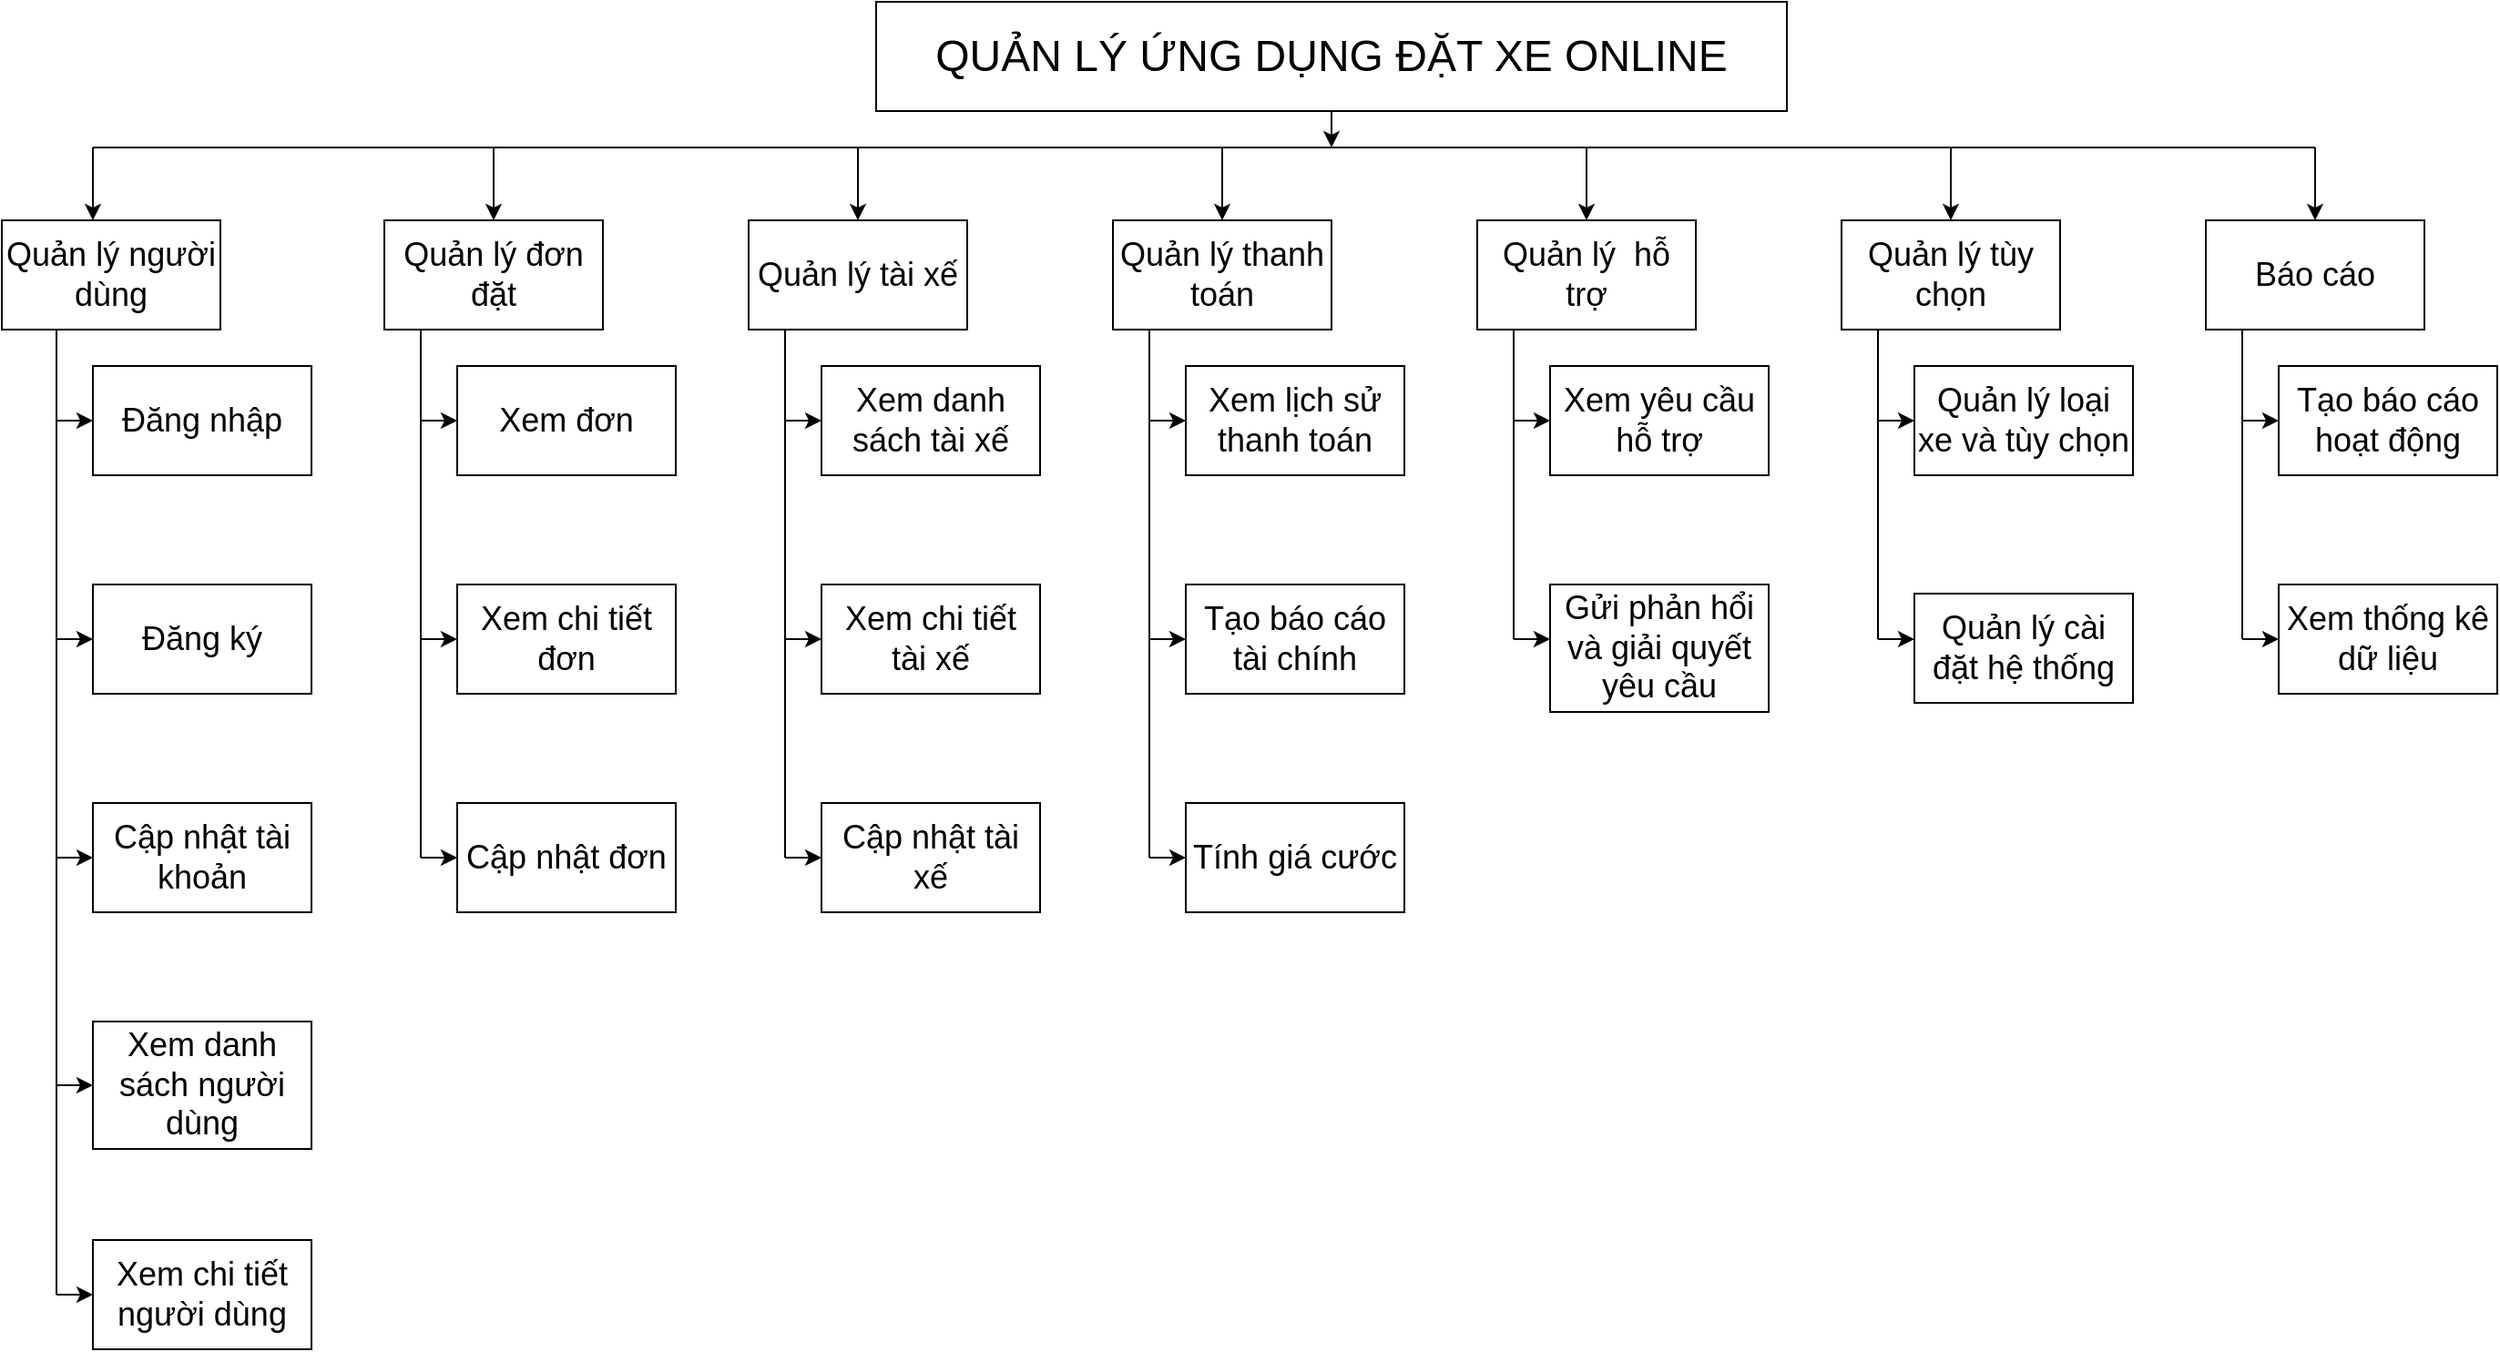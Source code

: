 <mxfile version="21.6.9" type="github">
  <diagram name="Page-1" id="U8qsnRem7V7P8zCK9oUq">
    <mxGraphModel dx="1823" dy="773" grid="1" gridSize="10" guides="1" tooltips="1" connect="1" arrows="1" fold="1" page="0" pageScale="1" pageWidth="1169" pageHeight="1654" math="0" shadow="0">
      <root>
        <mxCell id="0" />
        <mxCell id="1" parent="0" />
        <mxCell id="DpmUyu1LO6nsG2eT7LIi-1" value="&lt;font style=&quot;font-size: 24px;&quot;&gt;QUẢN LÝ ỨNG DỤNG ĐẶT XE ONLINE&lt;/font&gt;" style="rounded=0;whiteSpace=wrap;html=1;" parent="1" vertex="1">
          <mxGeometry x="470" width="500" height="60" as="geometry" />
        </mxCell>
        <mxCell id="DpmUyu1LO6nsG2eT7LIi-2" value="&lt;font style=&quot;font-size: 18px;&quot;&gt;Quản lý người dùng&lt;/font&gt;" style="rounded=0;whiteSpace=wrap;html=1;" parent="1" vertex="1">
          <mxGeometry x="-10" y="120" width="120" height="60" as="geometry" />
        </mxCell>
        <mxCell id="DpmUyu1LO6nsG2eT7LIi-3" value="&lt;font style=&quot;font-size: 18px;&quot;&gt;Quản lý đơn đặt&lt;/font&gt;" style="rounded=0;whiteSpace=wrap;html=1;" parent="1" vertex="1">
          <mxGeometry x="200" y="120" width="120" height="60" as="geometry" />
        </mxCell>
        <mxCell id="DpmUyu1LO6nsG2eT7LIi-4" value="&lt;font style=&quot;font-size: 18px;&quot;&gt;Quản lý tài xế&lt;/font&gt;" style="rounded=0;whiteSpace=wrap;html=1;" parent="1" vertex="1">
          <mxGeometry x="400" y="120" width="120" height="60" as="geometry" />
        </mxCell>
        <mxCell id="DpmUyu1LO6nsG2eT7LIi-5" value="&lt;font style=&quot;font-size: 18px;&quot;&gt;Quản lý thanh toán&lt;/font&gt;" style="rounded=0;whiteSpace=wrap;html=1;" parent="1" vertex="1">
          <mxGeometry x="600" y="120" width="120" height="60" as="geometry" />
        </mxCell>
        <mxCell id="DpmUyu1LO6nsG2eT7LIi-6" value="&lt;font style=&quot;font-size: 18px;&quot;&gt;Quản lý&amp;nbsp; hỗ trợ&lt;/font&gt;" style="rounded=0;whiteSpace=wrap;html=1;" parent="1" vertex="1">
          <mxGeometry x="800" y="120" width="120" height="60" as="geometry" />
        </mxCell>
        <mxCell id="DpmUyu1LO6nsG2eT7LIi-7" value="&lt;font style=&quot;font-size: 18px;&quot;&gt;Quản lý tùy chọn&lt;/font&gt;" style="rounded=0;whiteSpace=wrap;html=1;" parent="1" vertex="1">
          <mxGeometry x="1000" y="120" width="120" height="60" as="geometry" />
        </mxCell>
        <mxCell id="DpmUyu1LO6nsG2eT7LIi-8" value="&lt;font style=&quot;font-size: 18px;&quot;&gt;Báo cáo&lt;/font&gt;" style="rounded=0;whiteSpace=wrap;html=1;" parent="1" vertex="1">
          <mxGeometry x="1200" y="120" width="120" height="60" as="geometry" />
        </mxCell>
        <mxCell id="DpmUyu1LO6nsG2eT7LIi-10" value="&lt;span style=&quot;font-size: 18px;&quot;&gt;Đăng nhập&lt;/span&gt;" style="rounded=0;whiteSpace=wrap;html=1;" parent="1" vertex="1">
          <mxGeometry x="40" y="200" width="120" height="60" as="geometry" />
        </mxCell>
        <mxCell id="DpmUyu1LO6nsG2eT7LIi-11" value="&lt;span style=&quot;font-size: 18px;&quot;&gt;Đăng ký&lt;/span&gt;" style="rounded=0;whiteSpace=wrap;html=1;" parent="1" vertex="1">
          <mxGeometry x="40" y="320" width="120" height="60" as="geometry" />
        </mxCell>
        <mxCell id="DpmUyu1LO6nsG2eT7LIi-12" value="&lt;font style=&quot;font-size: 18px;&quot;&gt;Xem đơn&lt;/font&gt;" style="rounded=0;whiteSpace=wrap;html=1;" parent="1" vertex="1">
          <mxGeometry x="240" y="200" width="120" height="60" as="geometry" />
        </mxCell>
        <mxCell id="DpmUyu1LO6nsG2eT7LIi-13" value="&lt;font style=&quot;font-size: 18px;&quot;&gt;Xem chi tiết đơn&lt;/font&gt;" style="rounded=0;whiteSpace=wrap;html=1;" parent="1" vertex="1">
          <mxGeometry x="240" y="320" width="120" height="60" as="geometry" />
        </mxCell>
        <mxCell id="DpmUyu1LO6nsG2eT7LIi-14" value="&lt;font style=&quot;font-size: 18px;&quot;&gt;Cập nhật đơn&lt;/font&gt;" style="rounded=0;whiteSpace=wrap;html=1;" parent="1" vertex="1">
          <mxGeometry x="240" y="440" width="120" height="60" as="geometry" />
        </mxCell>
        <mxCell id="DpmUyu1LO6nsG2eT7LIi-15" value="&lt;font style=&quot;font-size: 18px;&quot;&gt;Cập nhật tài khoản&lt;/font&gt;" style="rounded=0;whiteSpace=wrap;html=1;" parent="1" vertex="1">
          <mxGeometry x="40" y="440" width="120" height="60" as="geometry" />
        </mxCell>
        <mxCell id="DpmUyu1LO6nsG2eT7LIi-16" value="&lt;font style=&quot;font-size: 18px;&quot;&gt;Xem danh sách người dùng&lt;/font&gt;" style="rounded=0;whiteSpace=wrap;html=1;" parent="1" vertex="1">
          <mxGeometry x="40" y="560" width="120" height="70" as="geometry" />
        </mxCell>
        <mxCell id="DpmUyu1LO6nsG2eT7LIi-17" value="&lt;font style=&quot;font-size: 18px;&quot;&gt;Xem chi tiết người dùng&lt;/font&gt;" style="rounded=0;whiteSpace=wrap;html=1;" parent="1" vertex="1">
          <mxGeometry x="40" y="680" width="120" height="60" as="geometry" />
        </mxCell>
        <mxCell id="DpmUyu1LO6nsG2eT7LIi-18" value="&lt;font style=&quot;font-size: 18px;&quot;&gt;Xem danh sách tài xế&lt;/font&gt;" style="rounded=0;whiteSpace=wrap;html=1;" parent="1" vertex="1">
          <mxGeometry x="440" y="200" width="120" height="60" as="geometry" />
        </mxCell>
        <mxCell id="DpmUyu1LO6nsG2eT7LIi-19" value="&lt;font style=&quot;font-size: 18px;&quot;&gt;Xem chi tiết tài xế&lt;/font&gt;" style="rounded=0;whiteSpace=wrap;html=1;" parent="1" vertex="1">
          <mxGeometry x="440" y="320" width="120" height="60" as="geometry" />
        </mxCell>
        <mxCell id="DpmUyu1LO6nsG2eT7LIi-20" value="&lt;font style=&quot;font-size: 18px;&quot;&gt;Cập nhật tài xế&lt;/font&gt;" style="rounded=0;whiteSpace=wrap;html=1;" parent="1" vertex="1">
          <mxGeometry x="440" y="440" width="120" height="60" as="geometry" />
        </mxCell>
        <mxCell id="DpmUyu1LO6nsG2eT7LIi-21" value="&lt;font style=&quot;font-size: 18px;&quot;&gt;Xem lịch sử thanh toán&lt;/font&gt;" style="rounded=0;whiteSpace=wrap;html=1;" parent="1" vertex="1">
          <mxGeometry x="640" y="200" width="120" height="60" as="geometry" />
        </mxCell>
        <mxCell id="DpmUyu1LO6nsG2eT7LIi-22" value="&lt;font style=&quot;font-size: 18px;&quot;&gt;Tạo báo cáo tài chính&lt;/font&gt;" style="rounded=0;whiteSpace=wrap;html=1;" parent="1" vertex="1">
          <mxGeometry x="640" y="320" width="120" height="60" as="geometry" />
        </mxCell>
        <mxCell id="DpmUyu1LO6nsG2eT7LIi-23" value="&lt;font style=&quot;font-size: 18px;&quot;&gt;Xem yêu cầu hỗ trợ&lt;/font&gt;" style="rounded=0;whiteSpace=wrap;html=1;" parent="1" vertex="1">
          <mxGeometry x="840" y="200" width="120" height="60" as="geometry" />
        </mxCell>
        <mxCell id="DpmUyu1LO6nsG2eT7LIi-24" value="&lt;font style=&quot;font-size: 18px;&quot;&gt;Gửi phản hổi và giải quyết yêu cầu&lt;/font&gt;" style="rounded=0;whiteSpace=wrap;html=1;" parent="1" vertex="1">
          <mxGeometry x="840" y="320" width="120" height="70" as="geometry" />
        </mxCell>
        <mxCell id="DpmUyu1LO6nsG2eT7LIi-25" value="&lt;font style=&quot;font-size: 18px;&quot;&gt;Quản lý loại xe và tùy chọn&lt;/font&gt;" style="rounded=0;whiteSpace=wrap;html=1;" parent="1" vertex="1">
          <mxGeometry x="1040" y="200" width="120" height="60" as="geometry" />
        </mxCell>
        <mxCell id="DpmUyu1LO6nsG2eT7LIi-26" value="&lt;font style=&quot;font-size: 18px;&quot;&gt;Quản lý cài đặt hệ thống&lt;/font&gt;" style="rounded=0;whiteSpace=wrap;html=1;" parent="1" vertex="1">
          <mxGeometry x="1040" y="325" width="120" height="60" as="geometry" />
        </mxCell>
        <mxCell id="DpmUyu1LO6nsG2eT7LIi-27" value="&lt;font style=&quot;font-size: 18px;&quot;&gt;Tạo báo cáo hoạt động&lt;/font&gt;" style="rounded=0;whiteSpace=wrap;html=1;" parent="1" vertex="1">
          <mxGeometry x="1240" y="200" width="120" height="60" as="geometry" />
        </mxCell>
        <mxCell id="DpmUyu1LO6nsG2eT7LIi-31" value="&lt;font style=&quot;font-size: 18px;&quot;&gt;Xem thống kê dữ liệu&lt;/font&gt;" style="rounded=0;whiteSpace=wrap;html=1;" parent="1" vertex="1">
          <mxGeometry x="1240" y="320" width="120" height="60" as="geometry" />
        </mxCell>
        <mxCell id="DpmUyu1LO6nsG2eT7LIi-33" value="" style="endArrow=none;html=1;rounded=0;" parent="1" edge="1">
          <mxGeometry width="50" height="50" relative="1" as="geometry">
            <mxPoint x="40" y="80" as="sourcePoint" />
            <mxPoint x="1260" y="80" as="targetPoint" />
          </mxGeometry>
        </mxCell>
        <mxCell id="DpmUyu1LO6nsG2eT7LIi-34" value="" style="endArrow=classic;html=1;rounded=0;exitX=0.5;exitY=1;exitDx=0;exitDy=0;" parent="1" source="DpmUyu1LO6nsG2eT7LIi-1" edge="1">
          <mxGeometry width="50" height="50" relative="1" as="geometry">
            <mxPoint x="630" y="430" as="sourcePoint" />
            <mxPoint x="720" y="80" as="targetPoint" />
          </mxGeometry>
        </mxCell>
        <mxCell id="DpmUyu1LO6nsG2eT7LIi-35" value="" style="endArrow=classic;html=1;rounded=0;" parent="1" edge="1">
          <mxGeometry width="50" height="50" relative="1" as="geometry">
            <mxPoint x="40" y="80" as="sourcePoint" />
            <mxPoint x="40" y="120" as="targetPoint" />
          </mxGeometry>
        </mxCell>
        <mxCell id="DpmUyu1LO6nsG2eT7LIi-36" value="" style="endArrow=classic;html=1;rounded=0;entryX=0.5;entryY=0;entryDx=0;entryDy=0;" parent="1" target="DpmUyu1LO6nsG2eT7LIi-3" edge="1">
          <mxGeometry width="50" height="50" relative="1" as="geometry">
            <mxPoint x="260" y="80" as="sourcePoint" />
            <mxPoint x="680" y="380" as="targetPoint" />
          </mxGeometry>
        </mxCell>
        <mxCell id="DpmUyu1LO6nsG2eT7LIi-37" value="" style="endArrow=classic;html=1;rounded=0;entryX=0.5;entryY=0;entryDx=0;entryDy=0;" parent="1" target="DpmUyu1LO6nsG2eT7LIi-4" edge="1">
          <mxGeometry width="50" height="50" relative="1" as="geometry">
            <mxPoint x="460" y="80" as="sourcePoint" />
            <mxPoint x="270" y="130" as="targetPoint" />
          </mxGeometry>
        </mxCell>
        <mxCell id="DpmUyu1LO6nsG2eT7LIi-38" value="" style="endArrow=classic;html=1;rounded=0;entryX=0.5;entryY=0;entryDx=0;entryDy=0;" parent="1" target="DpmUyu1LO6nsG2eT7LIi-5" edge="1">
          <mxGeometry width="50" height="50" relative="1" as="geometry">
            <mxPoint x="660" y="80" as="sourcePoint" />
            <mxPoint x="280" y="140" as="targetPoint" />
          </mxGeometry>
        </mxCell>
        <mxCell id="tNTqYFX-UXBfF5Q7itVx-1" value="" style="endArrow=classic;html=1;rounded=0;entryX=0.5;entryY=0;entryDx=0;entryDy=0;" edge="1" parent="1" target="DpmUyu1LO6nsG2eT7LIi-6">
          <mxGeometry width="50" height="50" relative="1" as="geometry">
            <mxPoint x="860" y="80" as="sourcePoint" />
            <mxPoint x="800" y="230" as="targetPoint" />
          </mxGeometry>
        </mxCell>
        <mxCell id="tNTqYFX-UXBfF5Q7itVx-2" value="" style="endArrow=classic;html=1;rounded=0;" edge="1" parent="1" target="DpmUyu1LO6nsG2eT7LIi-7">
          <mxGeometry width="50" height="50" relative="1" as="geometry">
            <mxPoint x="1060" y="80" as="sourcePoint" />
            <mxPoint x="700" y="300" as="targetPoint" />
          </mxGeometry>
        </mxCell>
        <mxCell id="tNTqYFX-UXBfF5Q7itVx-3" value="" style="endArrow=classic;html=1;rounded=0;" edge="1" parent="1" target="DpmUyu1LO6nsG2eT7LIi-8">
          <mxGeometry width="50" height="50" relative="1" as="geometry">
            <mxPoint x="1260" y="80" as="sourcePoint" />
            <mxPoint x="700" y="300" as="targetPoint" />
          </mxGeometry>
        </mxCell>
        <mxCell id="tNTqYFX-UXBfF5Q7itVx-4" value="" style="endArrow=none;html=1;rounded=0;entryX=0.25;entryY=1;entryDx=0;entryDy=0;" edge="1" parent="1" target="DpmUyu1LO6nsG2eT7LIi-2">
          <mxGeometry width="50" height="50" relative="1" as="geometry">
            <mxPoint x="20" y="710" as="sourcePoint" />
            <mxPoint x="640" y="290" as="targetPoint" />
          </mxGeometry>
        </mxCell>
        <mxCell id="tNTqYFX-UXBfF5Q7itVx-5" value="" style="endArrow=classic;html=1;rounded=0;entryX=0;entryY=0.5;entryDx=0;entryDy=0;" edge="1" parent="1" target="DpmUyu1LO6nsG2eT7LIi-10">
          <mxGeometry width="50" height="50" relative="1" as="geometry">
            <mxPoint x="20" y="230" as="sourcePoint" />
            <mxPoint x="700" y="420" as="targetPoint" />
          </mxGeometry>
        </mxCell>
        <mxCell id="tNTqYFX-UXBfF5Q7itVx-7" value="" style="endArrow=classic;html=1;rounded=0;" edge="1" parent="1">
          <mxGeometry width="50" height="50" relative="1" as="geometry">
            <mxPoint x="20" y="350" as="sourcePoint" />
            <mxPoint x="40" y="350" as="targetPoint" />
          </mxGeometry>
        </mxCell>
        <mxCell id="tNTqYFX-UXBfF5Q7itVx-8" value="" style="endArrow=classic;html=1;rounded=0;entryX=0;entryY=0.5;entryDx=0;entryDy=0;" edge="1" parent="1" target="DpmUyu1LO6nsG2eT7LIi-15">
          <mxGeometry width="50" height="50" relative="1" as="geometry">
            <mxPoint x="20" y="470" as="sourcePoint" />
            <mxPoint x="700" y="420" as="targetPoint" />
          </mxGeometry>
        </mxCell>
        <mxCell id="tNTqYFX-UXBfF5Q7itVx-9" value="" style="endArrow=classic;html=1;rounded=0;entryX=0;entryY=0.5;entryDx=0;entryDy=0;" edge="1" parent="1" target="DpmUyu1LO6nsG2eT7LIi-16">
          <mxGeometry width="50" height="50" relative="1" as="geometry">
            <mxPoint x="20" y="595" as="sourcePoint" />
            <mxPoint x="700" y="420" as="targetPoint" />
          </mxGeometry>
        </mxCell>
        <mxCell id="tNTqYFX-UXBfF5Q7itVx-10" value="" style="endArrow=classic;html=1;rounded=0;entryX=0;entryY=0.5;entryDx=0;entryDy=0;" edge="1" parent="1" target="DpmUyu1LO6nsG2eT7LIi-17">
          <mxGeometry width="50" height="50" relative="1" as="geometry">
            <mxPoint x="20" y="710" as="sourcePoint" />
            <mxPoint x="690" y="445" as="targetPoint" />
          </mxGeometry>
        </mxCell>
        <mxCell id="tNTqYFX-UXBfF5Q7itVx-16" value="" style="endArrow=none;html=1;rounded=0;entryX=0.25;entryY=1;entryDx=0;entryDy=0;" edge="1" parent="1">
          <mxGeometry width="50" height="50" relative="1" as="geometry">
            <mxPoint x="220" y="470" as="sourcePoint" />
            <mxPoint x="220" y="180" as="targetPoint" />
          </mxGeometry>
        </mxCell>
        <mxCell id="tNTqYFX-UXBfF5Q7itVx-17" value="" style="endArrow=classic;html=1;rounded=0;entryX=0;entryY=0.5;entryDx=0;entryDy=0;" edge="1" parent="1">
          <mxGeometry width="50" height="50" relative="1" as="geometry">
            <mxPoint x="220" y="230" as="sourcePoint" />
            <mxPoint x="240" y="230" as="targetPoint" />
          </mxGeometry>
        </mxCell>
        <mxCell id="tNTqYFX-UXBfF5Q7itVx-18" value="" style="endArrow=classic;html=1;rounded=0;" edge="1" parent="1">
          <mxGeometry width="50" height="50" relative="1" as="geometry">
            <mxPoint x="220" y="350" as="sourcePoint" />
            <mxPoint x="240" y="350" as="targetPoint" />
          </mxGeometry>
        </mxCell>
        <mxCell id="tNTqYFX-UXBfF5Q7itVx-19" value="" style="endArrow=classic;html=1;rounded=0;entryX=0;entryY=0.5;entryDx=0;entryDy=0;" edge="1" parent="1">
          <mxGeometry width="50" height="50" relative="1" as="geometry">
            <mxPoint x="220" y="470" as="sourcePoint" />
            <mxPoint x="240" y="470" as="targetPoint" />
          </mxGeometry>
        </mxCell>
        <mxCell id="tNTqYFX-UXBfF5Q7itVx-22" value="" style="endArrow=none;html=1;rounded=0;entryX=0.25;entryY=1;entryDx=0;entryDy=0;" edge="1" parent="1">
          <mxGeometry width="50" height="50" relative="1" as="geometry">
            <mxPoint x="420" y="470" as="sourcePoint" />
            <mxPoint x="420" y="180" as="targetPoint" />
          </mxGeometry>
        </mxCell>
        <mxCell id="tNTqYFX-UXBfF5Q7itVx-23" value="" style="endArrow=classic;html=1;rounded=0;entryX=0;entryY=0.5;entryDx=0;entryDy=0;" edge="1" parent="1">
          <mxGeometry width="50" height="50" relative="1" as="geometry">
            <mxPoint x="420" y="230" as="sourcePoint" />
            <mxPoint x="440" y="230" as="targetPoint" />
          </mxGeometry>
        </mxCell>
        <mxCell id="tNTqYFX-UXBfF5Q7itVx-24" value="" style="endArrow=classic;html=1;rounded=0;" edge="1" parent="1">
          <mxGeometry width="50" height="50" relative="1" as="geometry">
            <mxPoint x="420" y="350" as="sourcePoint" />
            <mxPoint x="440" y="350" as="targetPoint" />
          </mxGeometry>
        </mxCell>
        <mxCell id="tNTqYFX-UXBfF5Q7itVx-25" value="" style="endArrow=classic;html=1;rounded=0;entryX=0;entryY=0.5;entryDx=0;entryDy=0;" edge="1" parent="1">
          <mxGeometry width="50" height="50" relative="1" as="geometry">
            <mxPoint x="420" y="470" as="sourcePoint" />
            <mxPoint x="440" y="470" as="targetPoint" />
          </mxGeometry>
        </mxCell>
        <mxCell id="tNTqYFX-UXBfF5Q7itVx-30" value="" style="endArrow=none;html=1;rounded=0;entryX=0.25;entryY=1;entryDx=0;entryDy=0;" edge="1" parent="1">
          <mxGeometry width="50" height="50" relative="1" as="geometry">
            <mxPoint x="820" y="350" as="sourcePoint" />
            <mxPoint x="820" y="180" as="targetPoint" />
          </mxGeometry>
        </mxCell>
        <mxCell id="tNTqYFX-UXBfF5Q7itVx-31" value="" style="endArrow=classic;html=1;rounded=0;entryX=0;entryY=0.5;entryDx=0;entryDy=0;" edge="1" parent="1">
          <mxGeometry width="50" height="50" relative="1" as="geometry">
            <mxPoint x="820" y="230" as="sourcePoint" />
            <mxPoint x="840" y="230" as="targetPoint" />
          </mxGeometry>
        </mxCell>
        <mxCell id="tNTqYFX-UXBfF5Q7itVx-32" value="" style="endArrow=classic;html=1;rounded=0;" edge="1" parent="1">
          <mxGeometry width="50" height="50" relative="1" as="geometry">
            <mxPoint x="820" y="350" as="sourcePoint" />
            <mxPoint x="840" y="350" as="targetPoint" />
          </mxGeometry>
        </mxCell>
        <mxCell id="tNTqYFX-UXBfF5Q7itVx-33" value="" style="endArrow=none;html=1;rounded=0;entryX=0.25;entryY=1;entryDx=0;entryDy=0;" edge="1" parent="1">
          <mxGeometry width="50" height="50" relative="1" as="geometry">
            <mxPoint x="1020" y="350" as="sourcePoint" />
            <mxPoint x="1020" y="180" as="targetPoint" />
          </mxGeometry>
        </mxCell>
        <mxCell id="tNTqYFX-UXBfF5Q7itVx-34" value="" style="endArrow=classic;html=1;rounded=0;entryX=0;entryY=0.5;entryDx=0;entryDy=0;" edge="1" parent="1">
          <mxGeometry width="50" height="50" relative="1" as="geometry">
            <mxPoint x="1020" y="230" as="sourcePoint" />
            <mxPoint x="1040" y="230" as="targetPoint" />
          </mxGeometry>
        </mxCell>
        <mxCell id="tNTqYFX-UXBfF5Q7itVx-35" value="" style="endArrow=classic;html=1;rounded=0;" edge="1" parent="1">
          <mxGeometry width="50" height="50" relative="1" as="geometry">
            <mxPoint x="1020" y="350" as="sourcePoint" />
            <mxPoint x="1040" y="350" as="targetPoint" />
          </mxGeometry>
        </mxCell>
        <mxCell id="tNTqYFX-UXBfF5Q7itVx-36" value="" style="endArrow=none;html=1;rounded=0;entryX=0.25;entryY=1;entryDx=0;entryDy=0;" edge="1" parent="1">
          <mxGeometry width="50" height="50" relative="1" as="geometry">
            <mxPoint x="1220" y="350" as="sourcePoint" />
            <mxPoint x="1220" y="180" as="targetPoint" />
          </mxGeometry>
        </mxCell>
        <mxCell id="tNTqYFX-UXBfF5Q7itVx-37" value="" style="endArrow=classic;html=1;rounded=0;entryX=0;entryY=0.5;entryDx=0;entryDy=0;" edge="1" parent="1">
          <mxGeometry width="50" height="50" relative="1" as="geometry">
            <mxPoint x="1220" y="230" as="sourcePoint" />
            <mxPoint x="1240" y="230" as="targetPoint" />
          </mxGeometry>
        </mxCell>
        <mxCell id="tNTqYFX-UXBfF5Q7itVx-38" value="" style="endArrow=classic;html=1;rounded=0;" edge="1" parent="1">
          <mxGeometry width="50" height="50" relative="1" as="geometry">
            <mxPoint x="1220" y="350" as="sourcePoint" />
            <mxPoint x="1240" y="350" as="targetPoint" />
          </mxGeometry>
        </mxCell>
        <mxCell id="tNTqYFX-UXBfF5Q7itVx-39" value="&lt;font style=&quot;font-size: 18px;&quot;&gt;Tính giá cước&lt;/font&gt;" style="rounded=0;whiteSpace=wrap;html=1;" vertex="1" parent="1">
          <mxGeometry x="640" y="440" width="120" height="60" as="geometry" />
        </mxCell>
        <mxCell id="tNTqYFX-UXBfF5Q7itVx-40" value="" style="endArrow=none;html=1;rounded=0;entryX=0.25;entryY=1;entryDx=0;entryDy=0;" edge="1" parent="1">
          <mxGeometry width="50" height="50" relative="1" as="geometry">
            <mxPoint x="620" y="470" as="sourcePoint" />
            <mxPoint x="620" y="180" as="targetPoint" />
          </mxGeometry>
        </mxCell>
        <mxCell id="tNTqYFX-UXBfF5Q7itVx-41" value="" style="endArrow=classic;html=1;rounded=0;entryX=0;entryY=0.5;entryDx=0;entryDy=0;" edge="1" parent="1">
          <mxGeometry width="50" height="50" relative="1" as="geometry">
            <mxPoint x="620" y="230" as="sourcePoint" />
            <mxPoint x="640" y="230" as="targetPoint" />
          </mxGeometry>
        </mxCell>
        <mxCell id="tNTqYFX-UXBfF5Q7itVx-42" value="" style="endArrow=classic;html=1;rounded=0;" edge="1" parent="1">
          <mxGeometry width="50" height="50" relative="1" as="geometry">
            <mxPoint x="620" y="350" as="sourcePoint" />
            <mxPoint x="640" y="350" as="targetPoint" />
          </mxGeometry>
        </mxCell>
        <mxCell id="tNTqYFX-UXBfF5Q7itVx-43" value="" style="endArrow=classic;html=1;rounded=0;entryX=0;entryY=0.5;entryDx=0;entryDy=0;" edge="1" parent="1">
          <mxGeometry width="50" height="50" relative="1" as="geometry">
            <mxPoint x="620" y="470" as="sourcePoint" />
            <mxPoint x="640" y="470" as="targetPoint" />
          </mxGeometry>
        </mxCell>
      </root>
    </mxGraphModel>
  </diagram>
</mxfile>

